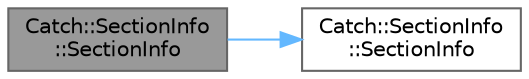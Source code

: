 digraph "Catch::SectionInfo::SectionInfo"
{
 // LATEX_PDF_SIZE
  bgcolor="transparent";
  edge [fontname=Helvetica,fontsize=10,labelfontname=Helvetica,labelfontsize=10];
  node [fontname=Helvetica,fontsize=10,shape=box,height=0.2,width=0.4];
  rankdir="LR";
  Node1 [id="Node000001",label="Catch::SectionInfo\l::SectionInfo",height=0.2,width=0.4,color="gray40", fillcolor="grey60", style="filled", fontcolor="black",tooltip=" "];
  Node1 -> Node2 [id="edge1_Node000001_Node000002",color="steelblue1",style="solid",tooltip=" "];
  Node2 [id="Node000002",label="Catch::SectionInfo\l::SectionInfo",height=0.2,width=0.4,color="grey40", fillcolor="white", style="filled",URL="$struct_catch_1_1_section_info.html#a2808437ae7d4bc0830cee1c3995165a6",tooltip=" "];
}
